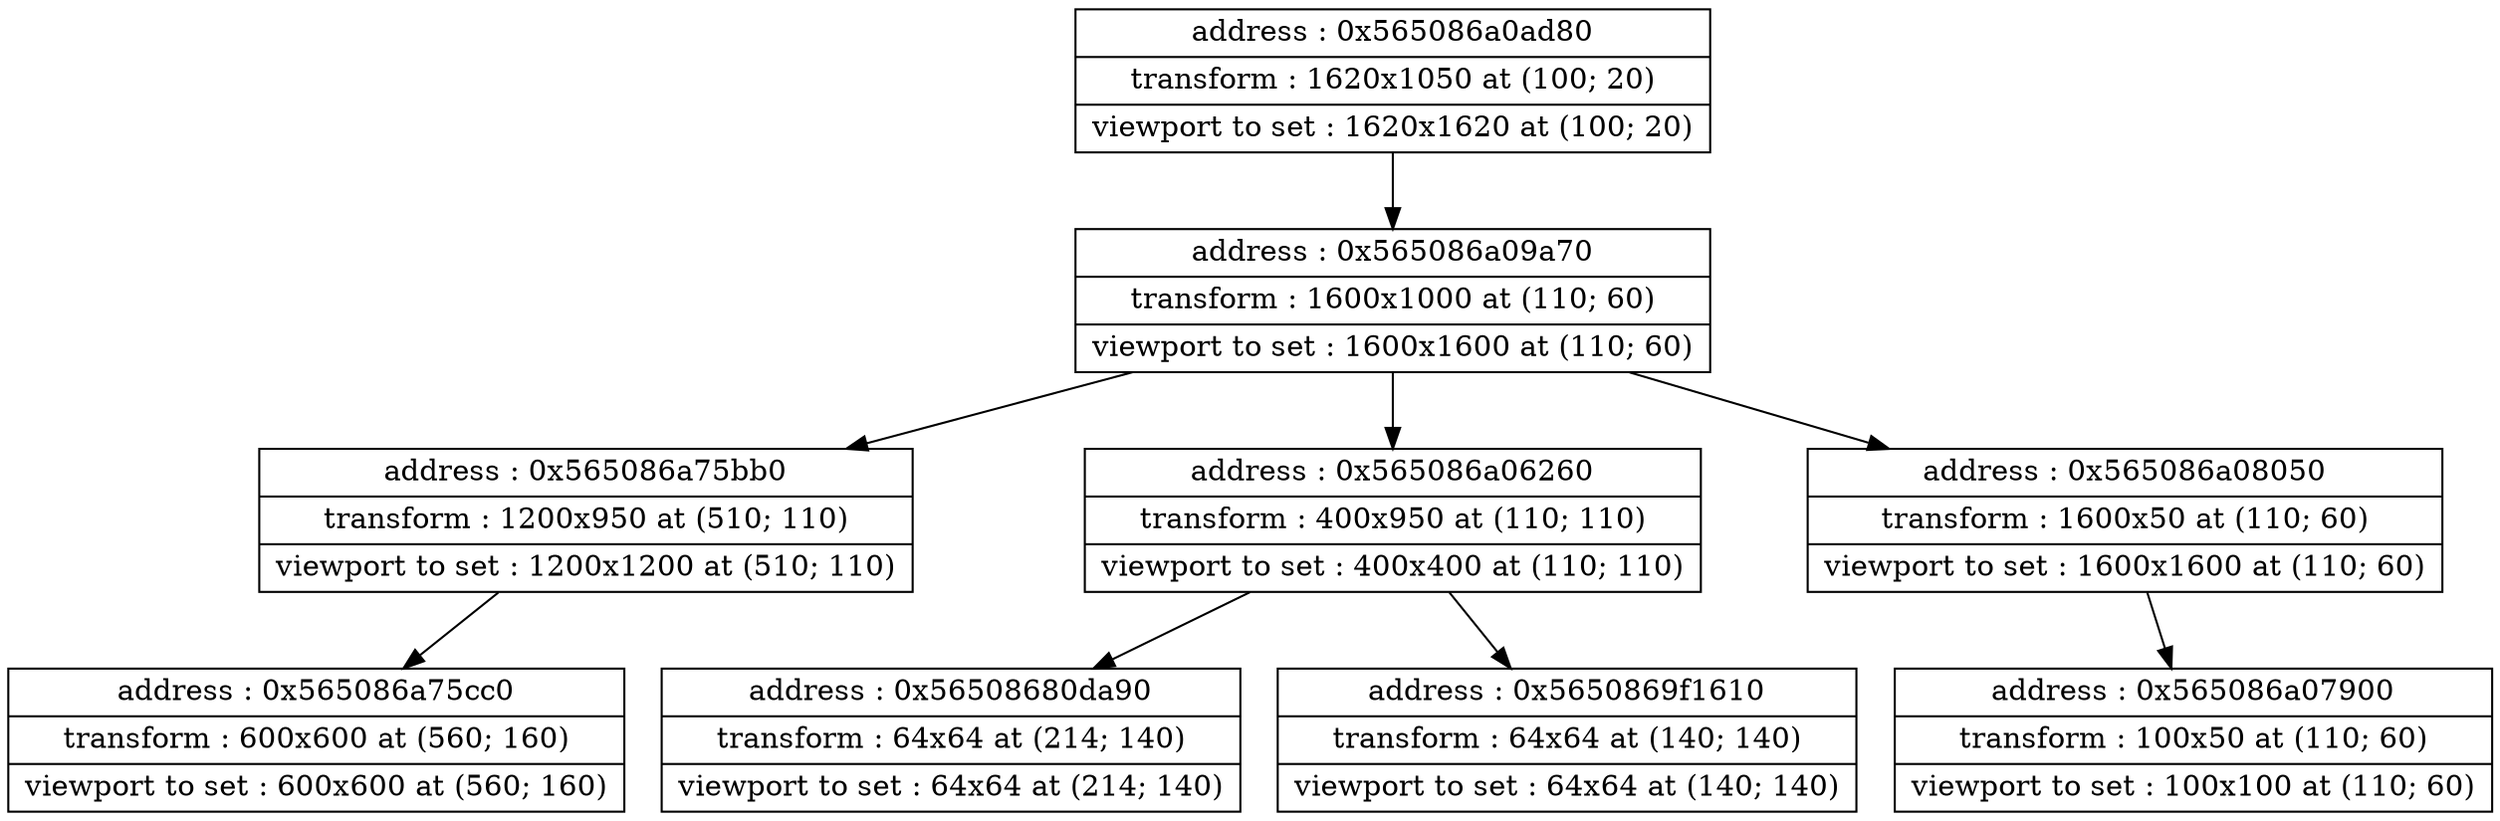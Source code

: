 digraph {
	node [shape=record]
	node0x565086a0ad80 [label = "{address : 0x565086a0ad80 |transform : 1620x1050 at (100; 20) |viewport to set : 1620x1620 at (100; 20)}"];

	 node0x565086a0ad80 -> node0x565086a09a70 [color=black];
	node0x565086a09a70 [label = "{address : 0x565086a09a70 |transform : 1600x1000 at (110; 60) |viewport to set : 1600x1600 at (110; 60)}"];

	 node0x565086a09a70 -> node0x565086a75bb0 [color=black];
	node0x565086a75bb0 [label = "{address : 0x565086a75bb0 |transform : 1200x950 at (510; 110) |viewport to set : 1200x1200 at (510; 110)}"];

	 node0x565086a75bb0 -> node0x565086a75cc0 [color=black];
	node0x565086a75cc0 [label = "{address : 0x565086a75cc0 |transform : 600x600 at (560; 160) |viewport to set : 600x600 at (560; 160)}"];

	 node0x565086a09a70 -> node0x565086a06260 [color=black];
	node0x565086a06260 [label = "{address : 0x565086a06260 |transform : 400x950 at (110; 110) |viewport to set : 400x400 at (110; 110)}"];

	 node0x565086a06260 -> node0x56508680da90 [color=black];
	node0x56508680da90 [label = "{address : 0x56508680da90 |transform : 64x64 at (214; 140) |viewport to set : 64x64 at (214; 140)}"];

	 node0x565086a06260 -> node0x5650869f1610 [color=black];
	node0x5650869f1610 [label = "{address : 0x5650869f1610 |transform : 64x64 at (140; 140) |viewport to set : 64x64 at (140; 140)}"];

	 node0x565086a09a70 -> node0x565086a08050 [color=black];
	node0x565086a08050 [label = "{address : 0x565086a08050 |transform : 1600x50 at (110; 60) |viewport to set : 1600x1600 at (110; 60)}"];

	 node0x565086a08050 -> node0x565086a07900 [color=black];
	node0x565086a07900 [label = "{address : 0x565086a07900 |transform : 100x50 at (110; 60) |viewport to set : 100x100 at (110; 60)}"];

}
